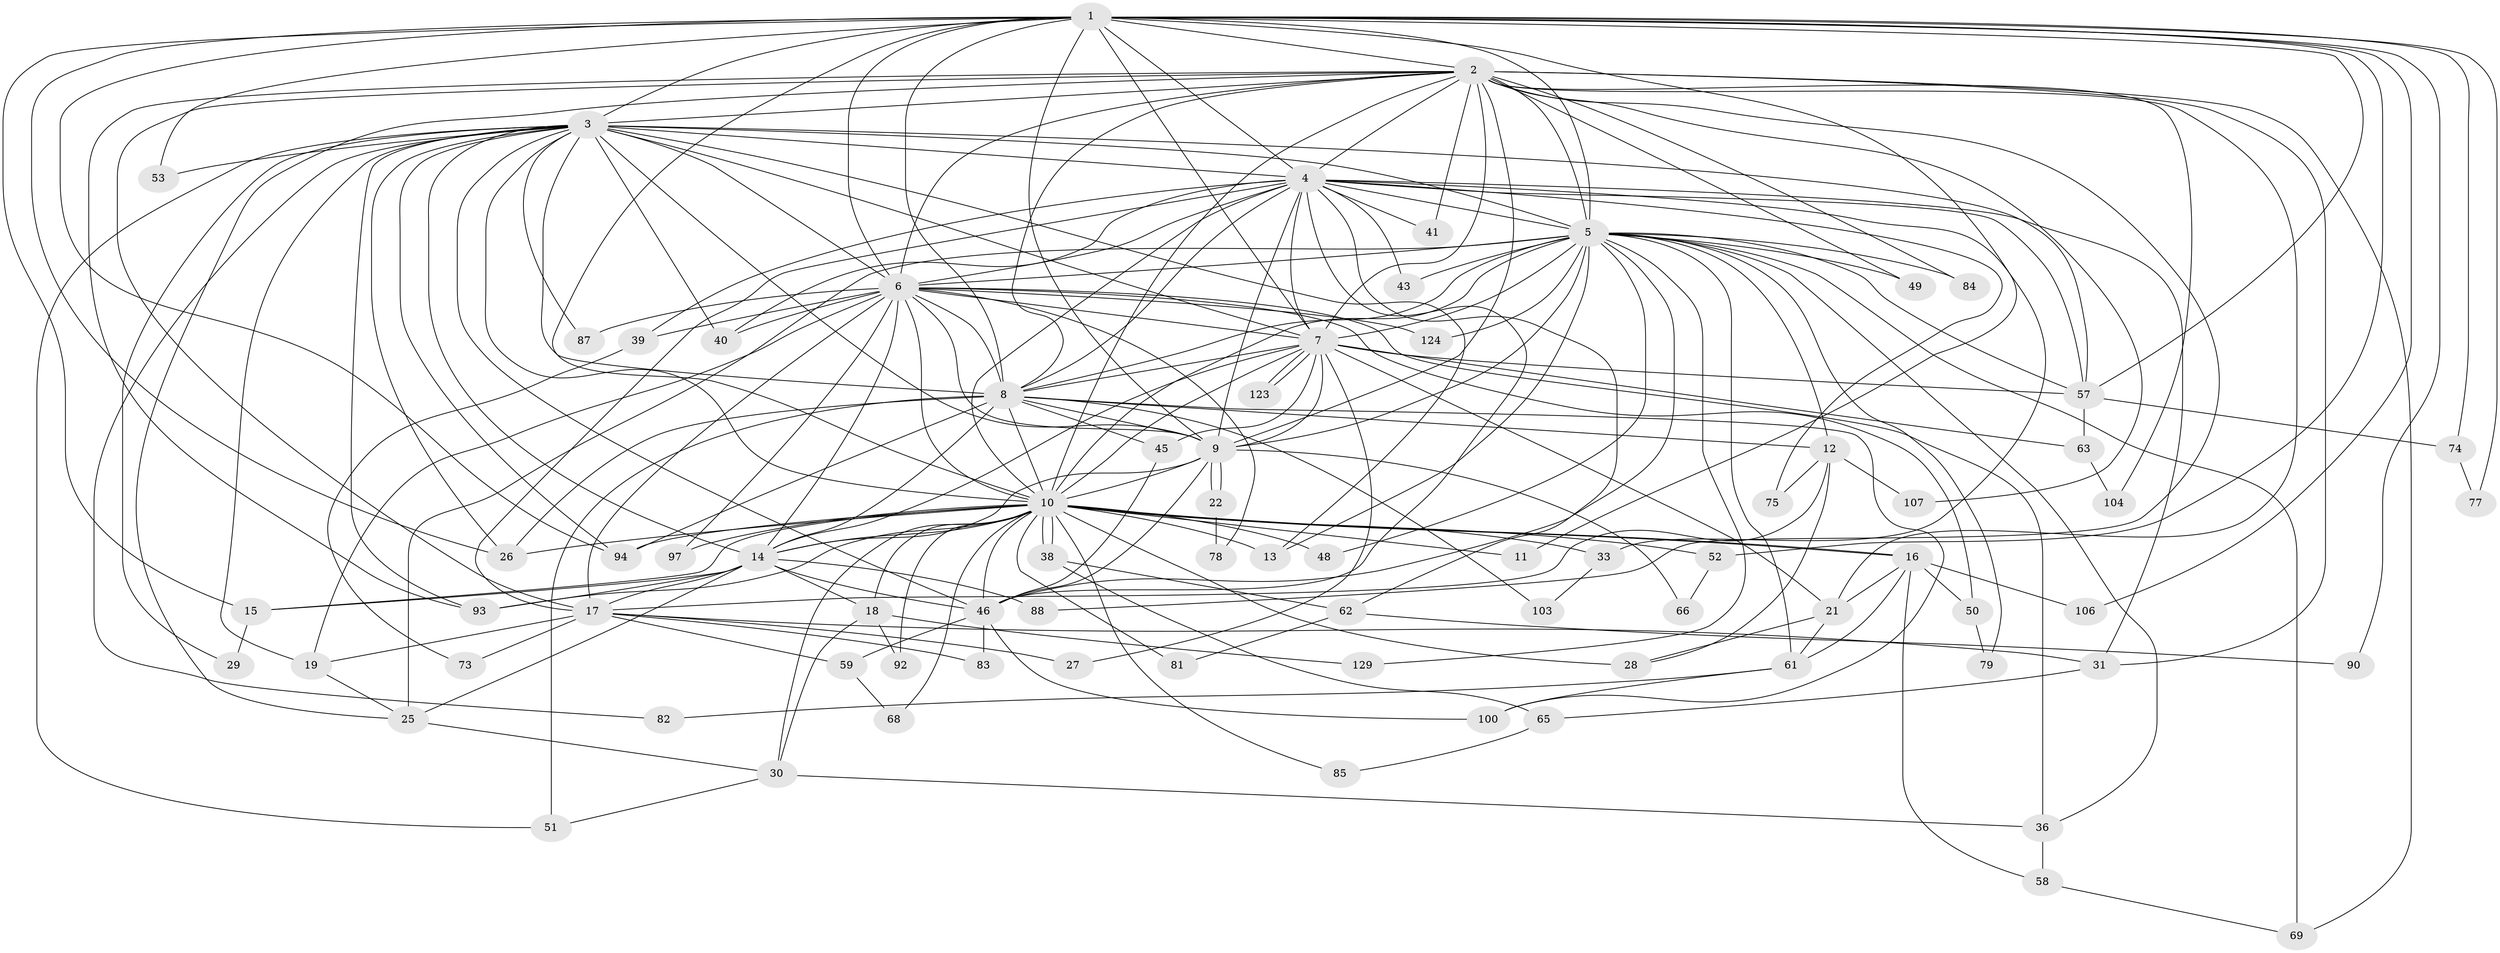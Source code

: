 // original degree distribution, {22: 0.007575757575757576, 21: 0.030303030303030304, 23: 0.007575757575757576, 29: 0.007575757575757576, 17: 0.007575757575757576, 14: 0.007575757575757576, 34: 0.007575757575757576, 2: 0.5075757575757576, 6: 0.015151515151515152, 3: 0.21212121212121213, 8: 0.007575757575757576, 4: 0.09090909090909091, 7: 0.015151515151515152, 10: 0.007575757575757576, 5: 0.06818181818181818}
// Generated by graph-tools (version 1.1) at 2025/17/03/04/25 18:17:56]
// undirected, 79 vertices, 219 edges
graph export_dot {
graph [start="1"]
  node [color=gray90,style=filled];
  1;
  2 [super="+64"];
  3 [super="+109+118+125+24+80+72+91"];
  4 [super="+126+128+130+37+86+35"];
  5;
  6 [super="+42"];
  7 [super="+34"];
  8 [super="+23+47"];
  9;
  10;
  11;
  12;
  13;
  14 [super="+44"];
  15;
  16;
  17 [super="+32+20"];
  18;
  19;
  21 [super="+60"];
  22;
  25;
  26 [super="+117+114"];
  27;
  28 [super="+96"];
  29;
  30 [super="+105"];
  31;
  33;
  36 [super="+120+54"];
  38 [super="+131"];
  39;
  40;
  41;
  43 [super="+55"];
  45;
  46 [super="+108+112+56"];
  48;
  49;
  50;
  51;
  52;
  53;
  57 [super="+71+67"];
  58;
  59;
  61 [super="+89"];
  62;
  63;
  65;
  66;
  68;
  69 [super="+70"];
  73;
  74;
  75;
  77;
  78;
  79;
  81;
  82;
  83;
  84;
  85;
  87;
  88;
  90;
  92;
  93 [super="+102"];
  94 [super="+95"];
  97;
  100 [super="+132"];
  103;
  104;
  106;
  107;
  123;
  124;
  129;
  1 -- 2;
  1 -- 3;
  1 -- 4 [weight=2];
  1 -- 5;
  1 -- 6;
  1 -- 7;
  1 -- 8;
  1 -- 9;
  1 -- 10;
  1 -- 11;
  1 -- 15;
  1 -- 52;
  1 -- 53;
  1 -- 57;
  1 -- 74;
  1 -- 77;
  1 -- 90;
  1 -- 94 [weight=2];
  1 -- 106;
  1 -- 26;
  2 -- 3;
  2 -- 4;
  2 -- 5;
  2 -- 6;
  2 -- 7;
  2 -- 8;
  2 -- 9;
  2 -- 10;
  2 -- 17;
  2 -- 21;
  2 -- 31;
  2 -- 41;
  2 -- 49;
  2 -- 69;
  2 -- 84;
  2 -- 88;
  2 -- 93;
  2 -- 104;
  2 -- 107;
  2 -- 25;
  3 -- 4 [weight=2];
  3 -- 5 [weight=3];
  3 -- 6;
  3 -- 7 [weight=2];
  3 -- 8;
  3 -- 9;
  3 -- 10;
  3 -- 26 [weight=2];
  3 -- 29;
  3 -- 40;
  3 -- 53;
  3 -- 19;
  3 -- 13;
  3 -- 87;
  3 -- 57;
  3 -- 94;
  3 -- 93;
  3 -- 51;
  3 -- 82;
  3 -- 14;
  3 -- 46;
  4 -- 5;
  4 -- 6;
  4 -- 7 [weight=2];
  4 -- 8;
  4 -- 9;
  4 -- 10;
  4 -- 33;
  4 -- 39;
  4 -- 41;
  4 -- 62;
  4 -- 75;
  4 -- 43;
  4 -- 31;
  4 -- 46;
  4 -- 17;
  4 -- 57;
  4 -- 40;
  5 -- 6;
  5 -- 7;
  5 -- 8 [weight=2];
  5 -- 9;
  5 -- 10;
  5 -- 12;
  5 -- 13;
  5 -- 25;
  5 -- 36;
  5 -- 43 [weight=2];
  5 -- 46 [weight=2];
  5 -- 48;
  5 -- 49;
  5 -- 57;
  5 -- 61;
  5 -- 79;
  5 -- 84;
  5 -- 124;
  5 -- 129;
  5 -- 69;
  6 -- 7;
  6 -- 8;
  6 -- 9;
  6 -- 10;
  6 -- 19;
  6 -- 36 [weight=2];
  6 -- 39;
  6 -- 40;
  6 -- 50;
  6 -- 78;
  6 -- 87;
  6 -- 97;
  6 -- 124;
  6 -- 17;
  6 -- 14;
  7 -- 8 [weight=2];
  7 -- 9;
  7 -- 10;
  7 -- 14 [weight=2];
  7 -- 27;
  7 -- 45;
  7 -- 63;
  7 -- 123;
  7 -- 123;
  7 -- 57;
  7 -- 21;
  8 -- 9;
  8 -- 10;
  8 -- 12;
  8 -- 51;
  8 -- 100;
  8 -- 103;
  8 -- 26;
  8 -- 45;
  8 -- 94;
  8 -- 14;
  9 -- 10;
  9 -- 22;
  9 -- 22;
  9 -- 46;
  9 -- 66;
  9 -- 14;
  10 -- 11;
  10 -- 13;
  10 -- 14;
  10 -- 15;
  10 -- 16;
  10 -- 16;
  10 -- 18;
  10 -- 26;
  10 -- 28 [weight=2];
  10 -- 30;
  10 -- 33;
  10 -- 38 [weight=2];
  10 -- 38;
  10 -- 48;
  10 -- 52;
  10 -- 68;
  10 -- 81;
  10 -- 85;
  10 -- 92;
  10 -- 93;
  10 -- 94;
  10 -- 97;
  10 -- 46;
  12 -- 17;
  12 -- 28;
  12 -- 75;
  12 -- 107;
  14 -- 18;
  14 -- 88;
  14 -- 17;
  14 -- 93;
  14 -- 46;
  14 -- 25;
  14 -- 15;
  15 -- 29;
  16 -- 21;
  16 -- 50;
  16 -- 58;
  16 -- 61;
  16 -- 106;
  17 -- 19;
  17 -- 27;
  17 -- 31;
  17 -- 59;
  17 -- 73;
  17 -- 83;
  18 -- 30;
  18 -- 92;
  18 -- 129;
  19 -- 25;
  21 -- 28;
  21 -- 61;
  22 -- 78;
  25 -- 30;
  30 -- 51;
  30 -- 36;
  31 -- 65;
  33 -- 103;
  36 -- 58;
  38 -- 62;
  38 -- 65;
  39 -- 73;
  45 -- 46;
  46 -- 83;
  46 -- 100;
  46 -- 59;
  50 -- 79;
  52 -- 66;
  57 -- 63;
  57 -- 74;
  58 -- 69;
  59 -- 68;
  61 -- 82;
  61 -- 100;
  62 -- 81;
  62 -- 90;
  63 -- 104;
  65 -- 85;
  74 -- 77;
}
